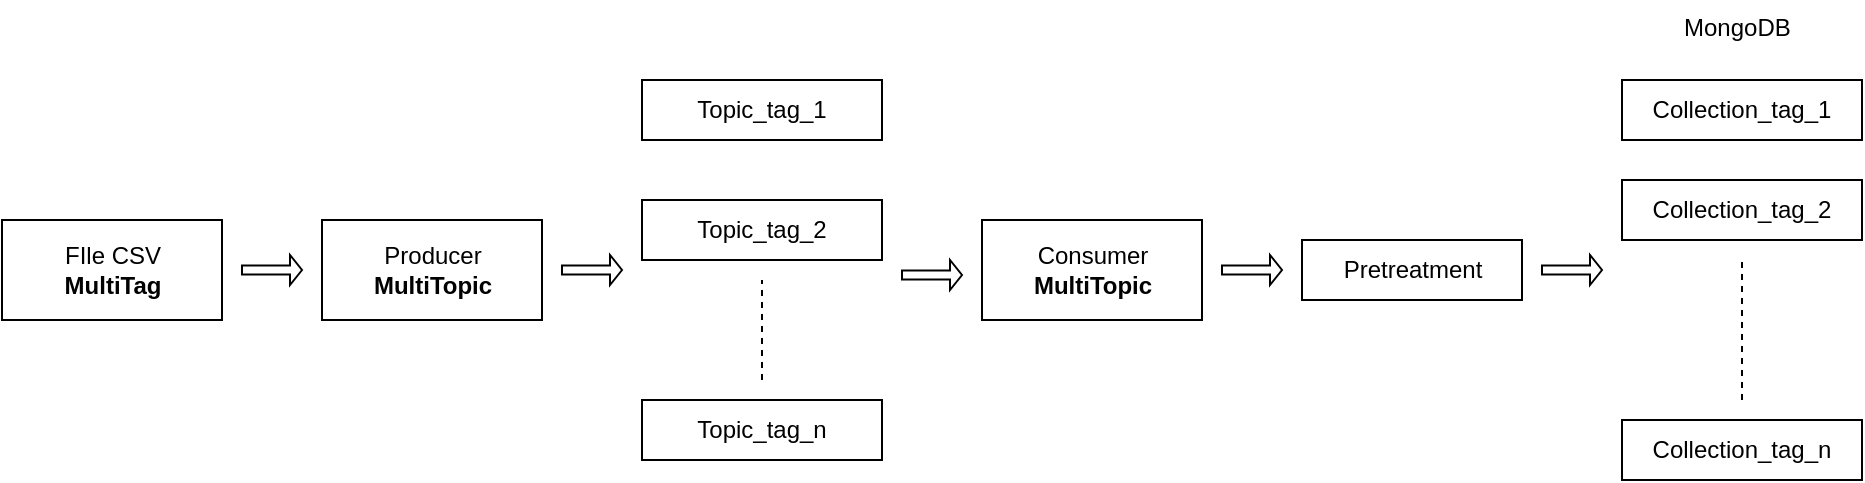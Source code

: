 <mxfile version="12.7.9" type="device"><diagram id="fnAyqeqUwQA3GwDY5zDy" name="Page-1"><mxGraphModel dx="1185" dy="710" grid="1" gridSize="10" guides="1" tooltips="1" connect="1" arrows="1" fold="1" page="1" pageScale="1" pageWidth="850" pageHeight="1100" math="0" shadow="0"><root><mxCell id="0"/><mxCell id="1" parent="0"/><mxCell id="-CmAtrXuSNbfjewFvWvS-8" value="Producer&lt;br&gt;&lt;b&gt;MultiTopic&lt;/b&gt;" style="html=1;" vertex="1" parent="1"><mxGeometry x="200" y="350" width="110" height="50" as="geometry"/></mxCell><mxCell id="-CmAtrXuSNbfjewFvWvS-11" value="FIle CSV&lt;br&gt;&lt;b&gt;MultiTag&lt;/b&gt;" style="html=1;" vertex="1" parent="1"><mxGeometry x="40" y="350" width="110" height="50" as="geometry"/></mxCell><mxCell id="-CmAtrXuSNbfjewFvWvS-14" value="Pretreatment" style="html=1;" vertex="1" parent="1"><mxGeometry x="690" y="360" width="110" height="30" as="geometry"/></mxCell><mxCell id="-CmAtrXuSNbfjewFvWvS-26" value="Collection_tag_1" style="rounded=0;whiteSpace=wrap;html=1;" vertex="1" parent="1"><mxGeometry x="850" y="280" width="120" height="30" as="geometry"/></mxCell><mxCell id="-CmAtrXuSNbfjewFvWvS-28" value="Collection_tag_2" style="rounded=0;whiteSpace=wrap;html=1;" vertex="1" parent="1"><mxGeometry x="850" y="330" width="120" height="30" as="geometry"/></mxCell><mxCell id="-CmAtrXuSNbfjewFvWvS-30" value="Collection_tag_n" style="rounded=0;whiteSpace=wrap;html=1;" vertex="1" parent="1"><mxGeometry x="850" y="450" width="120" height="30" as="geometry"/></mxCell><mxCell id="-CmAtrXuSNbfjewFvWvS-31" value="" style="endArrow=none;dashed=1;html=1;" edge="1" parent="1"><mxGeometry width="50" height="50" relative="1" as="geometry"><mxPoint x="910" y="440" as="sourcePoint"/><mxPoint x="910" y="370" as="targetPoint"/></mxGeometry></mxCell><mxCell id="-CmAtrXuSNbfjewFvWvS-33" value="" style="shape=singleArrow;whiteSpace=wrap;html=1;" vertex="1" parent="1"><mxGeometry x="160" y="367.5" width="30" height="15" as="geometry"/></mxCell><mxCell id="-CmAtrXuSNbfjewFvWvS-34" value="" style="shape=singleArrow;whiteSpace=wrap;html=1;" vertex="1" parent="1"><mxGeometry x="490" y="370" width="30" height="15" as="geometry"/></mxCell><mxCell id="-CmAtrXuSNbfjewFvWvS-35" value="" style="shape=singleArrow;whiteSpace=wrap;html=1;" vertex="1" parent="1"><mxGeometry x="650" y="367.5" width="30" height="15" as="geometry"/></mxCell><mxCell id="-CmAtrXuSNbfjewFvWvS-36" value="" style="shape=singleArrow;whiteSpace=wrap;html=1;" vertex="1" parent="1"><mxGeometry x="810" y="367.5" width="30" height="15" as="geometry"/></mxCell><mxCell id="-CmAtrXuSNbfjewFvWvS-37" value="MongoDB" style="text;strokeColor=none;fillColor=none;align=left;verticalAlign=top;spacingLeft=4;spacingRight=4;overflow=hidden;rotatable=0;points=[[0,0.5],[1,0.5]];portConstraint=eastwest;" vertex="1" parent="1"><mxGeometry x="875" y="240" width="70" height="30" as="geometry"/></mxCell><mxCell id="-CmAtrXuSNbfjewFvWvS-45" value="" style="shape=singleArrow;whiteSpace=wrap;html=1;" vertex="1" parent="1"><mxGeometry x="320" y="367.5" width="30" height="15" as="geometry"/></mxCell><mxCell id="-CmAtrXuSNbfjewFvWvS-46" value="Topic_tag_1" style="rounded=0;whiteSpace=wrap;html=1;" vertex="1" parent="1"><mxGeometry x="360" y="280" width="120" height="30" as="geometry"/></mxCell><mxCell id="-CmAtrXuSNbfjewFvWvS-47" value="Topic_tag_2" style="rounded=0;whiteSpace=wrap;html=1;" vertex="1" parent="1"><mxGeometry x="360" y="340" width="120" height="30" as="geometry"/></mxCell><mxCell id="-CmAtrXuSNbfjewFvWvS-52" value="Topic_tag_n" style="rounded=0;whiteSpace=wrap;html=1;" vertex="1" parent="1"><mxGeometry x="360" y="440" width="120" height="30" as="geometry"/></mxCell><mxCell id="-CmAtrXuSNbfjewFvWvS-50" value="Consumer&lt;br&gt;&lt;b&gt;MultiTopic&lt;/b&gt;" style="html=1;" vertex="1" parent="1"><mxGeometry x="530" y="350" width="110" height="50" as="geometry"/></mxCell><mxCell id="-CmAtrXuSNbfjewFvWvS-59" value="" style="endArrow=none;dashed=1;html=1;" edge="1" parent="1"><mxGeometry width="50" height="50" relative="1" as="geometry"><mxPoint x="420" y="430" as="sourcePoint"/><mxPoint x="420" y="380" as="targetPoint"/></mxGeometry></mxCell></root></mxGraphModel></diagram></mxfile>